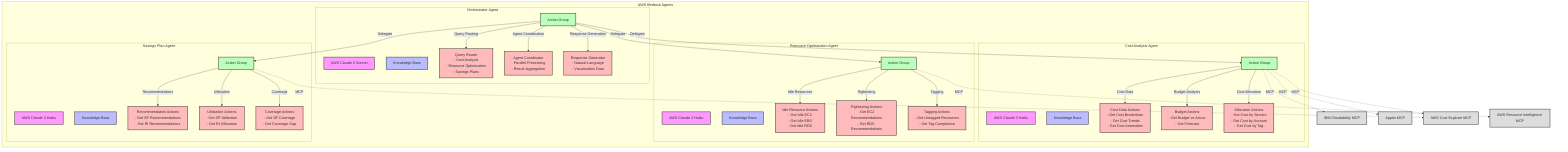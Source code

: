 flowchart TB
    %% Define the main components
    subgraph "AWS Bedrock Agents"
        direction TB
        
        subgraph "Orchestrator Agent"
            direction TB
            OrchestratorLLM[AWS Claude 3 Sonnet]
            OrchestratorActionGroup[Action Group]
            OrchestratorKnowledgeBase[Knowledge Base]
            
            OrchestratorActionGroup --> |"Query Routing"| QueryRouter["Query Router\n- Cost Analysis\n- Resource Optimization\n- Savings Plans"]
            OrchestratorActionGroup --> |"Agent Coordination"| AgentCoordinator["Agent Coordinator\n- Parallel Processing\n- Result Aggregation"]
            OrchestratorActionGroup --> |"Response Generation"| ResponseGenerator["Response Generator\n- Natural Language\n- Visualization Data"]
        end
        
        subgraph "Cost Analysis Agent"
            direction TB
            CostLLM[AWS Claude 3 Haiku]
            CostActionGroup[Action Group]
            CostKnowledgeBase[Knowledge Base]
            
            CostActionGroup --> |"Cost Data"| CostDataAction["Cost Data Actions\n- Get Cost Breakdown\n- Get Cost Trends\n- Get Cost Anomalies"]
            CostActionGroup --> |"Budget Analysis"| BudgetAction["Budget Actions\n- Get Budget vs Actual\n- Get Forecast"]
            CostActionGroup --> |"Cost Allocation"| AllocationAction["Allocation Actions\n- Get Cost by Service\n- Get Cost by Account\n- Get Cost by Tag"]
        end
        
        subgraph "Resource Optimization Agent"
            direction TB
            ResourceLLM[AWS Claude 3 Haiku]
            ResourceActionGroup[Action Group]
            ResourceKnowledgeBase[Knowledge Base]
            
            ResourceActionGroup --> |"Idle Resources"| IdleAction["Idle Resource Actions\n- Get Idle EC2\n- Get Idle EBS\n- Get Idle RDS"]
            ResourceActionGroup --> |"Rightsizing"| RightsizingAction["Rightsizing Actions\n- Get EC2 Recommendations\n- Get RDS Recommendations"]
            ResourceActionGroup --> |"Tagging"| TaggingAction["Tagging Actions\n- Get Untagged Resources\n- Get Tag Compliance"]
        end
        
        subgraph "Savings Plan Agent"
            direction TB
            SavingsLLM[AWS Claude 3 Haiku]
            SavingsActionGroup[Action Group]
            SavingsKnowledgeBase[Knowledge Base]
            
            SavingsActionGroup --> |"Recommendations"| SPRecommendAction["Recommendation Actions\n- Get SP Recommendations\n- Get RI Recommendations"]
            SavingsActionGroup --> |"Utilization"| SPUtilizationAction["Utilization Actions\n- Get SP Utilization\n- Get RI Utilization"]
            SavingsActionGroup --> |"Coverage"| SPCoverageAction["Coverage Actions\n- Get SP Coverage\n- Get Coverage Gap"]
        end
    end
    
    %% Connect the agents
    OrchestratorActionGroup --> |"Delegate"| CostActionGroup
    OrchestratorActionGroup --> |"Delegate"| ResourceActionGroup
    OrchestratorActionGroup --> |"Delegate"| SavingsActionGroup
    
    %% Connect to MCP Servers
    CostActionGroup -.-> |"MCP"| CloudabilityMCP[IBM Cloudability MCP]
    CostActionGroup -.-> |"MCP"| ApptioMCP[Apptio MCP]
    CostActionGroup -.-> |"MCP"| CostExplorerMCP[AWS Cost Explorer MCP]
    ResourceActionGroup -.-> |"MCP"| ResourceMCP[AWS Resource Intelligence MCP]
    SavingsActionGroup -.-> |"MCP"| CostExplorerMCP
    
    %% Styling
    classDef llm fill:#f9f,stroke:#333,stroke-width:2px
    classDef actionGroup fill:#bfb,stroke:#333,stroke-width:2px
    classDef knowledgeBase fill:#bbf,stroke:#333,stroke-width:2px
    classDef action fill:#fbb,stroke:#333,stroke-width:2px
    classDef mcp fill:#ddd,stroke:#333,stroke-width:2px
    
    class OrchestratorLLM,CostLLM,ResourceLLM,SavingsLLM llm
    class OrchestratorActionGroup,CostActionGroup,ResourceActionGroup,SavingsActionGroup actionGroup
    class OrchestratorKnowledgeBase,CostKnowledgeBase,ResourceKnowledgeBase,SavingsKnowledgeBase knowledgeBase
    class QueryRouter,AgentCoordinator,ResponseGenerator,CostDataAction,BudgetAction,AllocationAction,IdleAction,RightsizingAction,TaggingAction,SPRecommendAction,SPUtilizationAction,SPCoverageAction action
    class CloudabilityMCP,ApptioMCP,CostExplorerMCP,ResourceMCP mcp